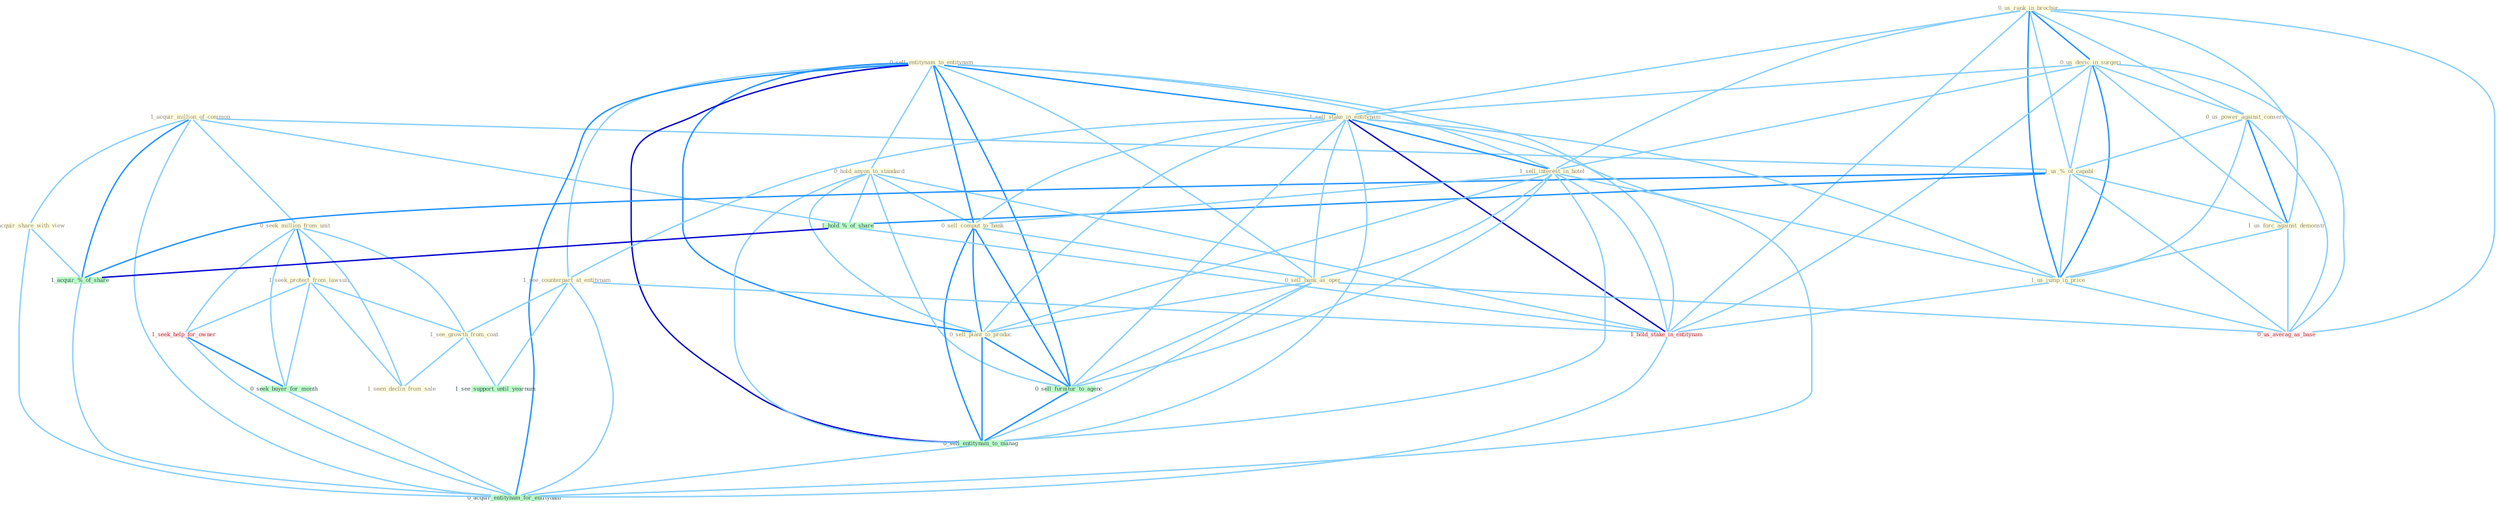 Graph G{ 
    node
    [shape=polygon,style=filled,width=.5,height=.06,color="#BDFCC9",fixedsize=true,fontsize=4,
    fontcolor="#2f4f4f"];
    {node
    [color="#ffffe0", fontcolor="#8b7d6b"] "1_acquir_million_of_common " "0_us_rank_in_brochur " "0_sell_entitynam_to_entitynam " "0_us_devic_in_surgeri " "0_hold_anyon_to_standard " "0_us_power_against_conserv " "1_us_%_of_capabl " "1_sell_stake_in_entitynam " "0_seek_million_from_unit " "1_us_forc_against_demonstr " "1_sell_interest_in_hotel " "1_us_jump_in_price " "0_sell_comput_to_bank " "0_sell_bank_as_oper " "1_seek_protect_from_lawsuit " "1_see_counterpart_at_entitynam " "0_sell_plant_to_produc " "0_acquir_share_with_view " "1_see_growth_from_coat " "1_seen_declin_from_sale "}
{node [color="#fff0f5", fontcolor="#b22222"] "1_hold_stake_in_entitynam " "1_seek_help_for_owner " "0_us_averag_as_base "}
edge [color="#B0E2FF"];

	"1_acquir_million_of_common " -- "1_us_%_of_capabl " [w="1", color="#87cefa" ];
	"1_acquir_million_of_common " -- "0_seek_million_from_unit " [w="1", color="#87cefa" ];
	"1_acquir_million_of_common " -- "0_acquir_share_with_view " [w="1", color="#87cefa" ];
	"1_acquir_million_of_common " -- "1_hold_%_of_share " [w="1", color="#87cefa" ];
	"1_acquir_million_of_common " -- "1_acquir_%_of_share " [w="2", color="#1e90ff" , len=0.8];
	"1_acquir_million_of_common " -- "0_acquir_entitynam_for_entitynam " [w="1", color="#87cefa" ];
	"0_us_rank_in_brochur " -- "0_us_devic_in_surgeri " [w="2", color="#1e90ff" , len=0.8];
	"0_us_rank_in_brochur " -- "0_us_power_against_conserv " [w="1", color="#87cefa" ];
	"0_us_rank_in_brochur " -- "1_us_%_of_capabl " [w="1", color="#87cefa" ];
	"0_us_rank_in_brochur " -- "1_sell_stake_in_entitynam " [w="1", color="#87cefa" ];
	"0_us_rank_in_brochur " -- "1_us_forc_against_demonstr " [w="1", color="#87cefa" ];
	"0_us_rank_in_brochur " -- "1_sell_interest_in_hotel " [w="1", color="#87cefa" ];
	"0_us_rank_in_brochur " -- "1_us_jump_in_price " [w="2", color="#1e90ff" , len=0.8];
	"0_us_rank_in_brochur " -- "1_hold_stake_in_entitynam " [w="1", color="#87cefa" ];
	"0_us_rank_in_brochur " -- "0_us_averag_as_base " [w="1", color="#87cefa" ];
	"0_sell_entitynam_to_entitynam " -- "0_hold_anyon_to_standard " [w="1", color="#87cefa" ];
	"0_sell_entitynam_to_entitynam " -- "1_sell_stake_in_entitynam " [w="2", color="#1e90ff" , len=0.8];
	"0_sell_entitynam_to_entitynam " -- "1_sell_interest_in_hotel " [w="1", color="#87cefa" ];
	"0_sell_entitynam_to_entitynam " -- "0_sell_comput_to_bank " [w="2", color="#1e90ff" , len=0.8];
	"0_sell_entitynam_to_entitynam " -- "0_sell_bank_as_oper " [w="1", color="#87cefa" ];
	"0_sell_entitynam_to_entitynam " -- "1_see_counterpart_at_entitynam " [w="1", color="#87cefa" ];
	"0_sell_entitynam_to_entitynam " -- "0_sell_plant_to_produc " [w="2", color="#1e90ff" , len=0.8];
	"0_sell_entitynam_to_entitynam " -- "1_hold_stake_in_entitynam " [w="1", color="#87cefa" ];
	"0_sell_entitynam_to_entitynam " -- "0_sell_furnitur_to_agenc " [w="2", color="#1e90ff" , len=0.8];
	"0_sell_entitynam_to_entitynam " -- "0_sell_entitynam_to_manag " [w="3", color="#0000cd" , len=0.6];
	"0_sell_entitynam_to_entitynam " -- "0_acquir_entitynam_for_entitynam " [w="2", color="#1e90ff" , len=0.8];
	"0_us_devic_in_surgeri " -- "0_us_power_against_conserv " [w="1", color="#87cefa" ];
	"0_us_devic_in_surgeri " -- "1_us_%_of_capabl " [w="1", color="#87cefa" ];
	"0_us_devic_in_surgeri " -- "1_sell_stake_in_entitynam " [w="1", color="#87cefa" ];
	"0_us_devic_in_surgeri " -- "1_us_forc_against_demonstr " [w="1", color="#87cefa" ];
	"0_us_devic_in_surgeri " -- "1_sell_interest_in_hotel " [w="1", color="#87cefa" ];
	"0_us_devic_in_surgeri " -- "1_us_jump_in_price " [w="2", color="#1e90ff" , len=0.8];
	"0_us_devic_in_surgeri " -- "1_hold_stake_in_entitynam " [w="1", color="#87cefa" ];
	"0_us_devic_in_surgeri " -- "0_us_averag_as_base " [w="1", color="#87cefa" ];
	"0_hold_anyon_to_standard " -- "0_sell_comput_to_bank " [w="1", color="#87cefa" ];
	"0_hold_anyon_to_standard " -- "0_sell_plant_to_produc " [w="1", color="#87cefa" ];
	"0_hold_anyon_to_standard " -- "1_hold_%_of_share " [w="1", color="#87cefa" ];
	"0_hold_anyon_to_standard " -- "1_hold_stake_in_entitynam " [w="1", color="#87cefa" ];
	"0_hold_anyon_to_standard " -- "0_sell_furnitur_to_agenc " [w="1", color="#87cefa" ];
	"0_hold_anyon_to_standard " -- "0_sell_entitynam_to_manag " [w="1", color="#87cefa" ];
	"0_us_power_against_conserv " -- "1_us_%_of_capabl " [w="1", color="#87cefa" ];
	"0_us_power_against_conserv " -- "1_us_forc_against_demonstr " [w="2", color="#1e90ff" , len=0.8];
	"0_us_power_against_conserv " -- "1_us_jump_in_price " [w="1", color="#87cefa" ];
	"0_us_power_against_conserv " -- "0_us_averag_as_base " [w="1", color="#87cefa" ];
	"1_us_%_of_capabl " -- "1_us_forc_against_demonstr " [w="1", color="#87cefa" ];
	"1_us_%_of_capabl " -- "1_us_jump_in_price " [w="1", color="#87cefa" ];
	"1_us_%_of_capabl " -- "1_hold_%_of_share " [w="2", color="#1e90ff" , len=0.8];
	"1_us_%_of_capabl " -- "1_acquir_%_of_share " [w="2", color="#1e90ff" , len=0.8];
	"1_us_%_of_capabl " -- "0_us_averag_as_base " [w="1", color="#87cefa" ];
	"1_sell_stake_in_entitynam " -- "1_sell_interest_in_hotel " [w="2", color="#1e90ff" , len=0.8];
	"1_sell_stake_in_entitynam " -- "1_us_jump_in_price " [w="1", color="#87cefa" ];
	"1_sell_stake_in_entitynam " -- "0_sell_comput_to_bank " [w="1", color="#87cefa" ];
	"1_sell_stake_in_entitynam " -- "0_sell_bank_as_oper " [w="1", color="#87cefa" ];
	"1_sell_stake_in_entitynam " -- "1_see_counterpart_at_entitynam " [w="1", color="#87cefa" ];
	"1_sell_stake_in_entitynam " -- "0_sell_plant_to_produc " [w="1", color="#87cefa" ];
	"1_sell_stake_in_entitynam " -- "1_hold_stake_in_entitynam " [w="3", color="#0000cd" , len=0.6];
	"1_sell_stake_in_entitynam " -- "0_sell_furnitur_to_agenc " [w="1", color="#87cefa" ];
	"1_sell_stake_in_entitynam " -- "0_sell_entitynam_to_manag " [w="1", color="#87cefa" ];
	"1_sell_stake_in_entitynam " -- "0_acquir_entitynam_for_entitynam " [w="1", color="#87cefa" ];
	"0_seek_million_from_unit " -- "1_seek_protect_from_lawsuit " [w="2", color="#1e90ff" , len=0.8];
	"0_seek_million_from_unit " -- "1_see_growth_from_coat " [w="1", color="#87cefa" ];
	"0_seek_million_from_unit " -- "1_seen_declin_from_sale " [w="1", color="#87cefa" ];
	"0_seek_million_from_unit " -- "1_seek_help_for_owner " [w="1", color="#87cefa" ];
	"0_seek_million_from_unit " -- "0_seek_buyer_for_month " [w="1", color="#87cefa" ];
	"1_us_forc_against_demonstr " -- "1_us_jump_in_price " [w="1", color="#87cefa" ];
	"1_us_forc_against_demonstr " -- "0_us_averag_as_base " [w="1", color="#87cefa" ];
	"1_sell_interest_in_hotel " -- "1_us_jump_in_price " [w="1", color="#87cefa" ];
	"1_sell_interest_in_hotel " -- "0_sell_comput_to_bank " [w="1", color="#87cefa" ];
	"1_sell_interest_in_hotel " -- "0_sell_bank_as_oper " [w="1", color="#87cefa" ];
	"1_sell_interest_in_hotel " -- "0_sell_plant_to_produc " [w="1", color="#87cefa" ];
	"1_sell_interest_in_hotel " -- "1_hold_stake_in_entitynam " [w="1", color="#87cefa" ];
	"1_sell_interest_in_hotel " -- "0_sell_furnitur_to_agenc " [w="1", color="#87cefa" ];
	"1_sell_interest_in_hotel " -- "0_sell_entitynam_to_manag " [w="1", color="#87cefa" ];
	"1_us_jump_in_price " -- "1_hold_stake_in_entitynam " [w="1", color="#87cefa" ];
	"1_us_jump_in_price " -- "0_us_averag_as_base " [w="1", color="#87cefa" ];
	"0_sell_comput_to_bank " -- "0_sell_bank_as_oper " [w="1", color="#87cefa" ];
	"0_sell_comput_to_bank " -- "0_sell_plant_to_produc " [w="2", color="#1e90ff" , len=0.8];
	"0_sell_comput_to_bank " -- "0_sell_furnitur_to_agenc " [w="2", color="#1e90ff" , len=0.8];
	"0_sell_comput_to_bank " -- "0_sell_entitynam_to_manag " [w="2", color="#1e90ff" , len=0.8];
	"0_sell_bank_as_oper " -- "0_sell_plant_to_produc " [w="1", color="#87cefa" ];
	"0_sell_bank_as_oper " -- "0_sell_furnitur_to_agenc " [w="1", color="#87cefa" ];
	"0_sell_bank_as_oper " -- "0_us_averag_as_base " [w="1", color="#87cefa" ];
	"0_sell_bank_as_oper " -- "0_sell_entitynam_to_manag " [w="1", color="#87cefa" ];
	"1_seek_protect_from_lawsuit " -- "1_see_growth_from_coat " [w="1", color="#87cefa" ];
	"1_seek_protect_from_lawsuit " -- "1_seen_declin_from_sale " [w="1", color="#87cefa" ];
	"1_seek_protect_from_lawsuit " -- "1_seek_help_for_owner " [w="1", color="#87cefa" ];
	"1_seek_protect_from_lawsuit " -- "0_seek_buyer_for_month " [w="1", color="#87cefa" ];
	"1_see_counterpart_at_entitynam " -- "1_see_growth_from_coat " [w="1", color="#87cefa" ];
	"1_see_counterpart_at_entitynam " -- "1_hold_stake_in_entitynam " [w="1", color="#87cefa" ];
	"1_see_counterpart_at_entitynam " -- "1_see_support_until_yearnum " [w="1", color="#87cefa" ];
	"1_see_counterpart_at_entitynam " -- "0_acquir_entitynam_for_entitynam " [w="1", color="#87cefa" ];
	"0_sell_plant_to_produc " -- "0_sell_furnitur_to_agenc " [w="2", color="#1e90ff" , len=0.8];
	"0_sell_plant_to_produc " -- "0_sell_entitynam_to_manag " [w="2", color="#1e90ff" , len=0.8];
	"0_acquir_share_with_view " -- "1_acquir_%_of_share " [w="1", color="#87cefa" ];
	"0_acquir_share_with_view " -- "0_acquir_entitynam_for_entitynam " [w="1", color="#87cefa" ];
	"1_see_growth_from_coat " -- "1_seen_declin_from_sale " [w="1", color="#87cefa" ];
	"1_see_growth_from_coat " -- "1_see_support_until_yearnum " [w="1", color="#87cefa" ];
	"1_hold_%_of_share " -- "1_hold_stake_in_entitynam " [w="1", color="#87cefa" ];
	"1_hold_%_of_share " -- "1_acquir_%_of_share " [w="3", color="#0000cd" , len=0.6];
	"1_hold_stake_in_entitynam " -- "0_acquir_entitynam_for_entitynam " [w="1", color="#87cefa" ];
	"1_seek_help_for_owner " -- "0_seek_buyer_for_month " [w="2", color="#1e90ff" , len=0.8];
	"1_seek_help_for_owner " -- "0_acquir_entitynam_for_entitynam " [w="1", color="#87cefa" ];
	"0_seek_buyer_for_month " -- "0_acquir_entitynam_for_entitynam " [w="1", color="#87cefa" ];
	"1_acquir_%_of_share " -- "0_acquir_entitynam_for_entitynam " [w="1", color="#87cefa" ];
	"0_sell_furnitur_to_agenc " -- "0_sell_entitynam_to_manag " [w="2", color="#1e90ff" , len=0.8];
	"0_sell_entitynam_to_manag " -- "0_acquir_entitynam_for_entitynam " [w="1", color="#87cefa" ];
}